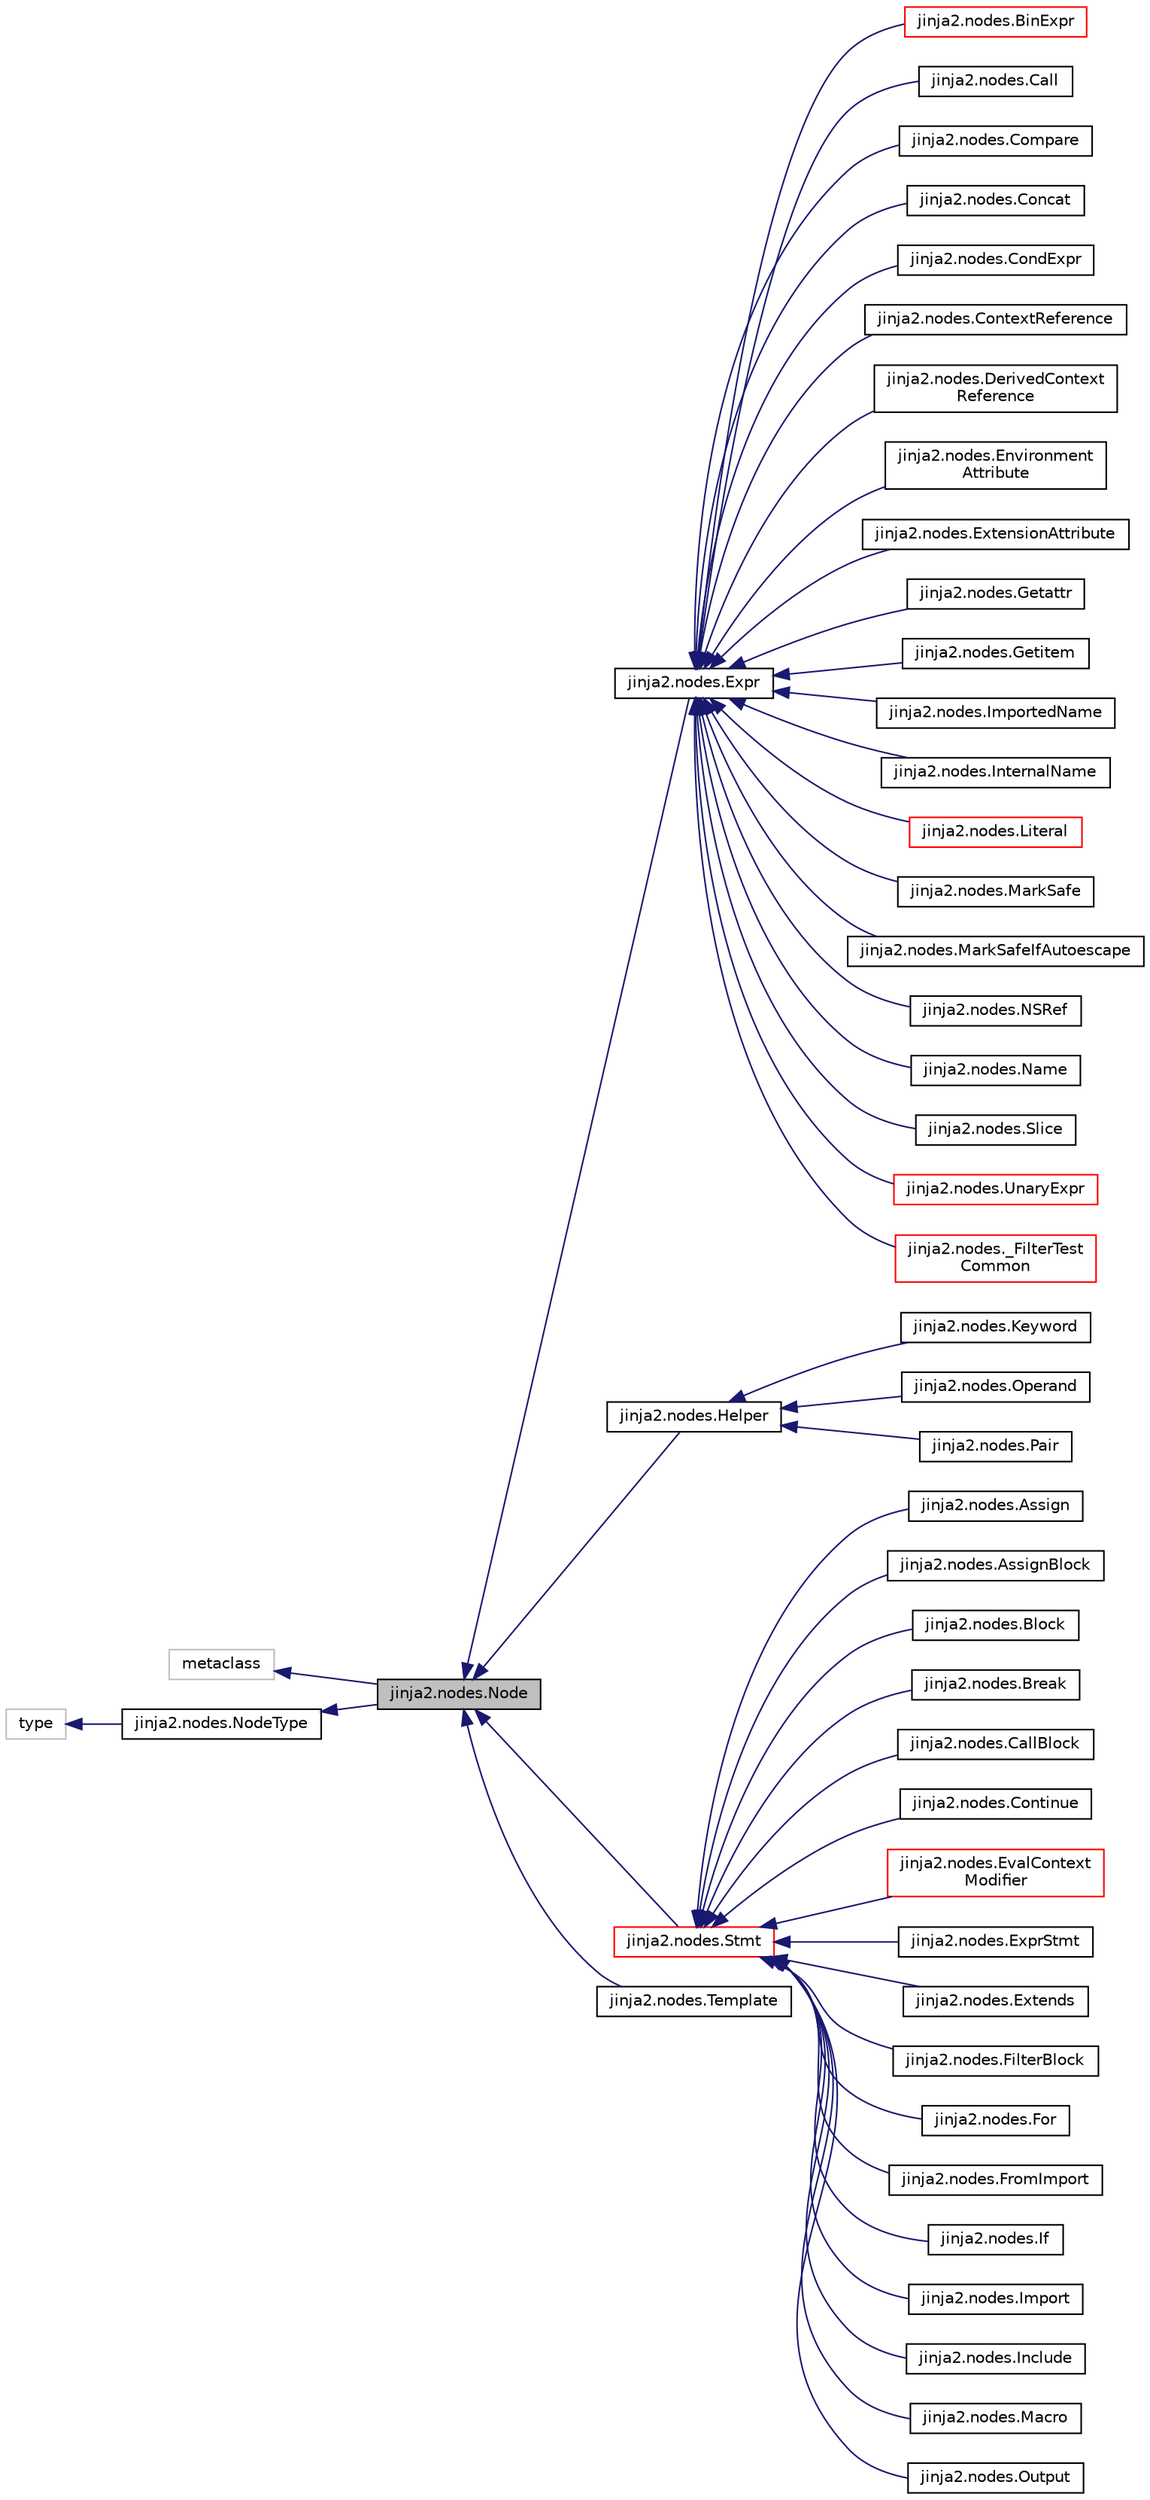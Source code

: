 digraph "jinja2.nodes.Node"
{
 // LATEX_PDF_SIZE
  edge [fontname="Helvetica",fontsize="10",labelfontname="Helvetica",labelfontsize="10"];
  node [fontname="Helvetica",fontsize="10",shape=record];
  rankdir="LR";
  Node1 [label="jinja2.nodes.Node",height=0.2,width=0.4,color="black", fillcolor="grey75", style="filled", fontcolor="black",tooltip=" "];
  Node2 -> Node1 [dir="back",color="midnightblue",fontsize="10",style="solid"];
  Node2 [label="metaclass",height=0.2,width=0.4,color="grey75", fillcolor="white", style="filled",tooltip=" "];
  Node3 -> Node1 [dir="back",color="midnightblue",fontsize="10",style="solid"];
  Node3 [label="jinja2.nodes.NodeType",height=0.2,width=0.4,color="black", fillcolor="white", style="filled",URL="$classjinja2_1_1nodes_1_1NodeType.html",tooltip=" "];
  Node4 -> Node3 [dir="back",color="midnightblue",fontsize="10",style="solid"];
  Node4 [label="type",height=0.2,width=0.4,color="grey75", fillcolor="white", style="filled",tooltip=" "];
  Node1 -> Node5 [dir="back",color="midnightblue",fontsize="10",style="solid"];
  Node5 [label="jinja2.nodes.Expr",height=0.2,width=0.4,color="black", fillcolor="white", style="filled",URL="$classjinja2_1_1nodes_1_1Expr.html",tooltip=" "];
  Node5 -> Node6 [dir="back",color="midnightblue",fontsize="10",style="solid"];
  Node6 [label="jinja2.nodes.BinExpr",height=0.2,width=0.4,color="red", fillcolor="white", style="filled",URL="$classjinja2_1_1nodes_1_1BinExpr.html",tooltip=" "];
  Node5 -> Node16 [dir="back",color="midnightblue",fontsize="10",style="solid"];
  Node16 [label="jinja2.nodes.Call",height=0.2,width=0.4,color="black", fillcolor="white", style="filled",URL="$classjinja2_1_1nodes_1_1Call.html",tooltip=" "];
  Node5 -> Node17 [dir="back",color="midnightblue",fontsize="10",style="solid"];
  Node17 [label="jinja2.nodes.Compare",height=0.2,width=0.4,color="black", fillcolor="white", style="filled",URL="$classjinja2_1_1nodes_1_1Compare.html",tooltip=" "];
  Node5 -> Node18 [dir="back",color="midnightblue",fontsize="10",style="solid"];
  Node18 [label="jinja2.nodes.Concat",height=0.2,width=0.4,color="black", fillcolor="white", style="filled",URL="$classjinja2_1_1nodes_1_1Concat.html",tooltip=" "];
  Node5 -> Node19 [dir="back",color="midnightblue",fontsize="10",style="solid"];
  Node19 [label="jinja2.nodes.CondExpr",height=0.2,width=0.4,color="black", fillcolor="white", style="filled",URL="$classjinja2_1_1nodes_1_1CondExpr.html",tooltip=" "];
  Node5 -> Node20 [dir="back",color="midnightblue",fontsize="10",style="solid"];
  Node20 [label="jinja2.nodes.ContextReference",height=0.2,width=0.4,color="black", fillcolor="white", style="filled",URL="$classjinja2_1_1nodes_1_1ContextReference.html",tooltip=" "];
  Node5 -> Node21 [dir="back",color="midnightblue",fontsize="10",style="solid"];
  Node21 [label="jinja2.nodes.DerivedContext\lReference",height=0.2,width=0.4,color="black", fillcolor="white", style="filled",URL="$classjinja2_1_1nodes_1_1DerivedContextReference.html",tooltip=" "];
  Node5 -> Node22 [dir="back",color="midnightblue",fontsize="10",style="solid"];
  Node22 [label="jinja2.nodes.Environment\lAttribute",height=0.2,width=0.4,color="black", fillcolor="white", style="filled",URL="$classjinja2_1_1nodes_1_1EnvironmentAttribute.html",tooltip=" "];
  Node5 -> Node23 [dir="back",color="midnightblue",fontsize="10",style="solid"];
  Node23 [label="jinja2.nodes.ExtensionAttribute",height=0.2,width=0.4,color="black", fillcolor="white", style="filled",URL="$classjinja2_1_1nodes_1_1ExtensionAttribute.html",tooltip=" "];
  Node5 -> Node24 [dir="back",color="midnightblue",fontsize="10",style="solid"];
  Node24 [label="jinja2.nodes.Getattr",height=0.2,width=0.4,color="black", fillcolor="white", style="filled",URL="$classjinja2_1_1nodes_1_1Getattr.html",tooltip=" "];
  Node5 -> Node25 [dir="back",color="midnightblue",fontsize="10",style="solid"];
  Node25 [label="jinja2.nodes.Getitem",height=0.2,width=0.4,color="black", fillcolor="white", style="filled",URL="$classjinja2_1_1nodes_1_1Getitem.html",tooltip=" "];
  Node5 -> Node26 [dir="back",color="midnightblue",fontsize="10",style="solid"];
  Node26 [label="jinja2.nodes.ImportedName",height=0.2,width=0.4,color="black", fillcolor="white", style="filled",URL="$classjinja2_1_1nodes_1_1ImportedName.html",tooltip=" "];
  Node5 -> Node27 [dir="back",color="midnightblue",fontsize="10",style="solid"];
  Node27 [label="jinja2.nodes.InternalName",height=0.2,width=0.4,color="black", fillcolor="white", style="filled",URL="$classjinja2_1_1nodes_1_1InternalName.html",tooltip=" "];
  Node5 -> Node28 [dir="back",color="midnightblue",fontsize="10",style="solid"];
  Node28 [label="jinja2.nodes.Literal",height=0.2,width=0.4,color="red", fillcolor="white", style="filled",URL="$classjinja2_1_1nodes_1_1Literal.html",tooltip=" "];
  Node5 -> Node34 [dir="back",color="midnightblue",fontsize="10",style="solid"];
  Node34 [label="jinja2.nodes.MarkSafe",height=0.2,width=0.4,color="black", fillcolor="white", style="filled",URL="$classjinja2_1_1nodes_1_1MarkSafe.html",tooltip=" "];
  Node5 -> Node35 [dir="back",color="midnightblue",fontsize="10",style="solid"];
  Node35 [label="jinja2.nodes.MarkSafeIfAutoescape",height=0.2,width=0.4,color="black", fillcolor="white", style="filled",URL="$classjinja2_1_1nodes_1_1MarkSafeIfAutoescape.html",tooltip=" "];
  Node5 -> Node36 [dir="back",color="midnightblue",fontsize="10",style="solid"];
  Node36 [label="jinja2.nodes.NSRef",height=0.2,width=0.4,color="black", fillcolor="white", style="filled",URL="$classjinja2_1_1nodes_1_1NSRef.html",tooltip=" "];
  Node5 -> Node37 [dir="back",color="midnightblue",fontsize="10",style="solid"];
  Node37 [label="jinja2.nodes.Name",height=0.2,width=0.4,color="black", fillcolor="white", style="filled",URL="$classjinja2_1_1nodes_1_1Name.html",tooltip=" "];
  Node5 -> Node38 [dir="back",color="midnightblue",fontsize="10",style="solid"];
  Node38 [label="jinja2.nodes.Slice",height=0.2,width=0.4,color="black", fillcolor="white", style="filled",URL="$classjinja2_1_1nodes_1_1Slice.html",tooltip=" "];
  Node5 -> Node39 [dir="back",color="midnightblue",fontsize="10",style="solid"];
  Node39 [label="jinja2.nodes.UnaryExpr",height=0.2,width=0.4,color="red", fillcolor="white", style="filled",URL="$classjinja2_1_1nodes_1_1UnaryExpr.html",tooltip=" "];
  Node5 -> Node43 [dir="back",color="midnightblue",fontsize="10",style="solid"];
  Node43 [label="jinja2.nodes._FilterTest\lCommon",height=0.2,width=0.4,color="red", fillcolor="white", style="filled",URL="$classjinja2_1_1nodes_1_1__FilterTestCommon.html",tooltip=" "];
  Node1 -> Node46 [dir="back",color="midnightblue",fontsize="10",style="solid"];
  Node46 [label="jinja2.nodes.Helper",height=0.2,width=0.4,color="black", fillcolor="white", style="filled",URL="$classjinja2_1_1nodes_1_1Helper.html",tooltip=" "];
  Node46 -> Node47 [dir="back",color="midnightblue",fontsize="10",style="solid"];
  Node47 [label="jinja2.nodes.Keyword",height=0.2,width=0.4,color="black", fillcolor="white", style="filled",URL="$classjinja2_1_1nodes_1_1Keyword.html",tooltip=" "];
  Node46 -> Node48 [dir="back",color="midnightblue",fontsize="10",style="solid"];
  Node48 [label="jinja2.nodes.Operand",height=0.2,width=0.4,color="black", fillcolor="white", style="filled",URL="$classjinja2_1_1nodes_1_1Operand.html",tooltip=" "];
  Node46 -> Node49 [dir="back",color="midnightblue",fontsize="10",style="solid"];
  Node49 [label="jinja2.nodes.Pair",height=0.2,width=0.4,color="black", fillcolor="white", style="filled",URL="$classjinja2_1_1nodes_1_1Pair.html",tooltip=" "];
  Node1 -> Node50 [dir="back",color="midnightblue",fontsize="10",style="solid"];
  Node50 [label="jinja2.nodes.Stmt",height=0.2,width=0.4,color="red", fillcolor="white", style="filled",URL="$classjinja2_1_1nodes_1_1Stmt.html",tooltip=" "];
  Node50 -> Node51 [dir="back",color="midnightblue",fontsize="10",style="solid"];
  Node51 [label="jinja2.nodes.Assign",height=0.2,width=0.4,color="black", fillcolor="white", style="filled",URL="$classjinja2_1_1nodes_1_1Assign.html",tooltip=" "];
  Node50 -> Node52 [dir="back",color="midnightblue",fontsize="10",style="solid"];
  Node52 [label="jinja2.nodes.AssignBlock",height=0.2,width=0.4,color="black", fillcolor="white", style="filled",URL="$classjinja2_1_1nodes_1_1AssignBlock.html",tooltip=" "];
  Node50 -> Node53 [dir="back",color="midnightblue",fontsize="10",style="solid"];
  Node53 [label="jinja2.nodes.Block",height=0.2,width=0.4,color="black", fillcolor="white", style="filled",URL="$classjinja2_1_1nodes_1_1Block.html",tooltip=" "];
  Node50 -> Node54 [dir="back",color="midnightblue",fontsize="10",style="solid"];
  Node54 [label="jinja2.nodes.Break",height=0.2,width=0.4,color="black", fillcolor="white", style="filled",URL="$classjinja2_1_1nodes_1_1Break.html",tooltip=" "];
  Node50 -> Node55 [dir="back",color="midnightblue",fontsize="10",style="solid"];
  Node55 [label="jinja2.nodes.CallBlock",height=0.2,width=0.4,color="black", fillcolor="white", style="filled",URL="$classjinja2_1_1nodes_1_1CallBlock.html",tooltip=" "];
  Node50 -> Node56 [dir="back",color="midnightblue",fontsize="10",style="solid"];
  Node56 [label="jinja2.nodes.Continue",height=0.2,width=0.4,color="black", fillcolor="white", style="filled",URL="$classjinja2_1_1nodes_1_1Continue.html",tooltip=" "];
  Node50 -> Node57 [dir="back",color="midnightblue",fontsize="10",style="solid"];
  Node57 [label="jinja2.nodes.EvalContext\lModifier",height=0.2,width=0.4,color="red", fillcolor="white", style="filled",URL="$classjinja2_1_1nodes_1_1EvalContextModifier.html",tooltip=" "];
  Node50 -> Node59 [dir="back",color="midnightblue",fontsize="10",style="solid"];
  Node59 [label="jinja2.nodes.ExprStmt",height=0.2,width=0.4,color="black", fillcolor="white", style="filled",URL="$classjinja2_1_1nodes_1_1ExprStmt.html",tooltip=" "];
  Node50 -> Node60 [dir="back",color="midnightblue",fontsize="10",style="solid"];
  Node60 [label="jinja2.nodes.Extends",height=0.2,width=0.4,color="black", fillcolor="white", style="filled",URL="$classjinja2_1_1nodes_1_1Extends.html",tooltip=" "];
  Node50 -> Node61 [dir="back",color="midnightblue",fontsize="10",style="solid"];
  Node61 [label="jinja2.nodes.FilterBlock",height=0.2,width=0.4,color="black", fillcolor="white", style="filled",URL="$classjinja2_1_1nodes_1_1FilterBlock.html",tooltip=" "];
  Node50 -> Node62 [dir="back",color="midnightblue",fontsize="10",style="solid"];
  Node62 [label="jinja2.nodes.For",height=0.2,width=0.4,color="black", fillcolor="white", style="filled",URL="$classjinja2_1_1nodes_1_1For.html",tooltip=" "];
  Node50 -> Node63 [dir="back",color="midnightblue",fontsize="10",style="solid"];
  Node63 [label="jinja2.nodes.FromImport",height=0.2,width=0.4,color="black", fillcolor="white", style="filled",URL="$classjinja2_1_1nodes_1_1FromImport.html",tooltip=" "];
  Node50 -> Node64 [dir="back",color="midnightblue",fontsize="10",style="solid"];
  Node64 [label="jinja2.nodes.If",height=0.2,width=0.4,color="black", fillcolor="white", style="filled",URL="$classjinja2_1_1nodes_1_1If.html",tooltip=" "];
  Node50 -> Node65 [dir="back",color="midnightblue",fontsize="10",style="solid"];
  Node65 [label="jinja2.nodes.Import",height=0.2,width=0.4,color="black", fillcolor="white", style="filled",URL="$classjinja2_1_1nodes_1_1Import.html",tooltip=" "];
  Node50 -> Node66 [dir="back",color="midnightblue",fontsize="10",style="solid"];
  Node66 [label="jinja2.nodes.Include",height=0.2,width=0.4,color="black", fillcolor="white", style="filled",URL="$classjinja2_1_1nodes_1_1Include.html",tooltip=" "];
  Node50 -> Node67 [dir="back",color="midnightblue",fontsize="10",style="solid"];
  Node67 [label="jinja2.nodes.Macro",height=0.2,width=0.4,color="black", fillcolor="white", style="filled",URL="$classjinja2_1_1nodes_1_1Macro.html",tooltip=" "];
  Node50 -> Node68 [dir="back",color="midnightblue",fontsize="10",style="solid"];
  Node68 [label="jinja2.nodes.Output",height=0.2,width=0.4,color="black", fillcolor="white", style="filled",URL="$classjinja2_1_1nodes_1_1Output.html",tooltip=" "];
  Node1 -> Node72 [dir="back",color="midnightblue",fontsize="10",style="solid"];
  Node72 [label="jinja2.nodes.Template",height=0.2,width=0.4,color="black", fillcolor="white", style="filled",URL="$classjinja2_1_1nodes_1_1Template.html",tooltip=" "];
}
